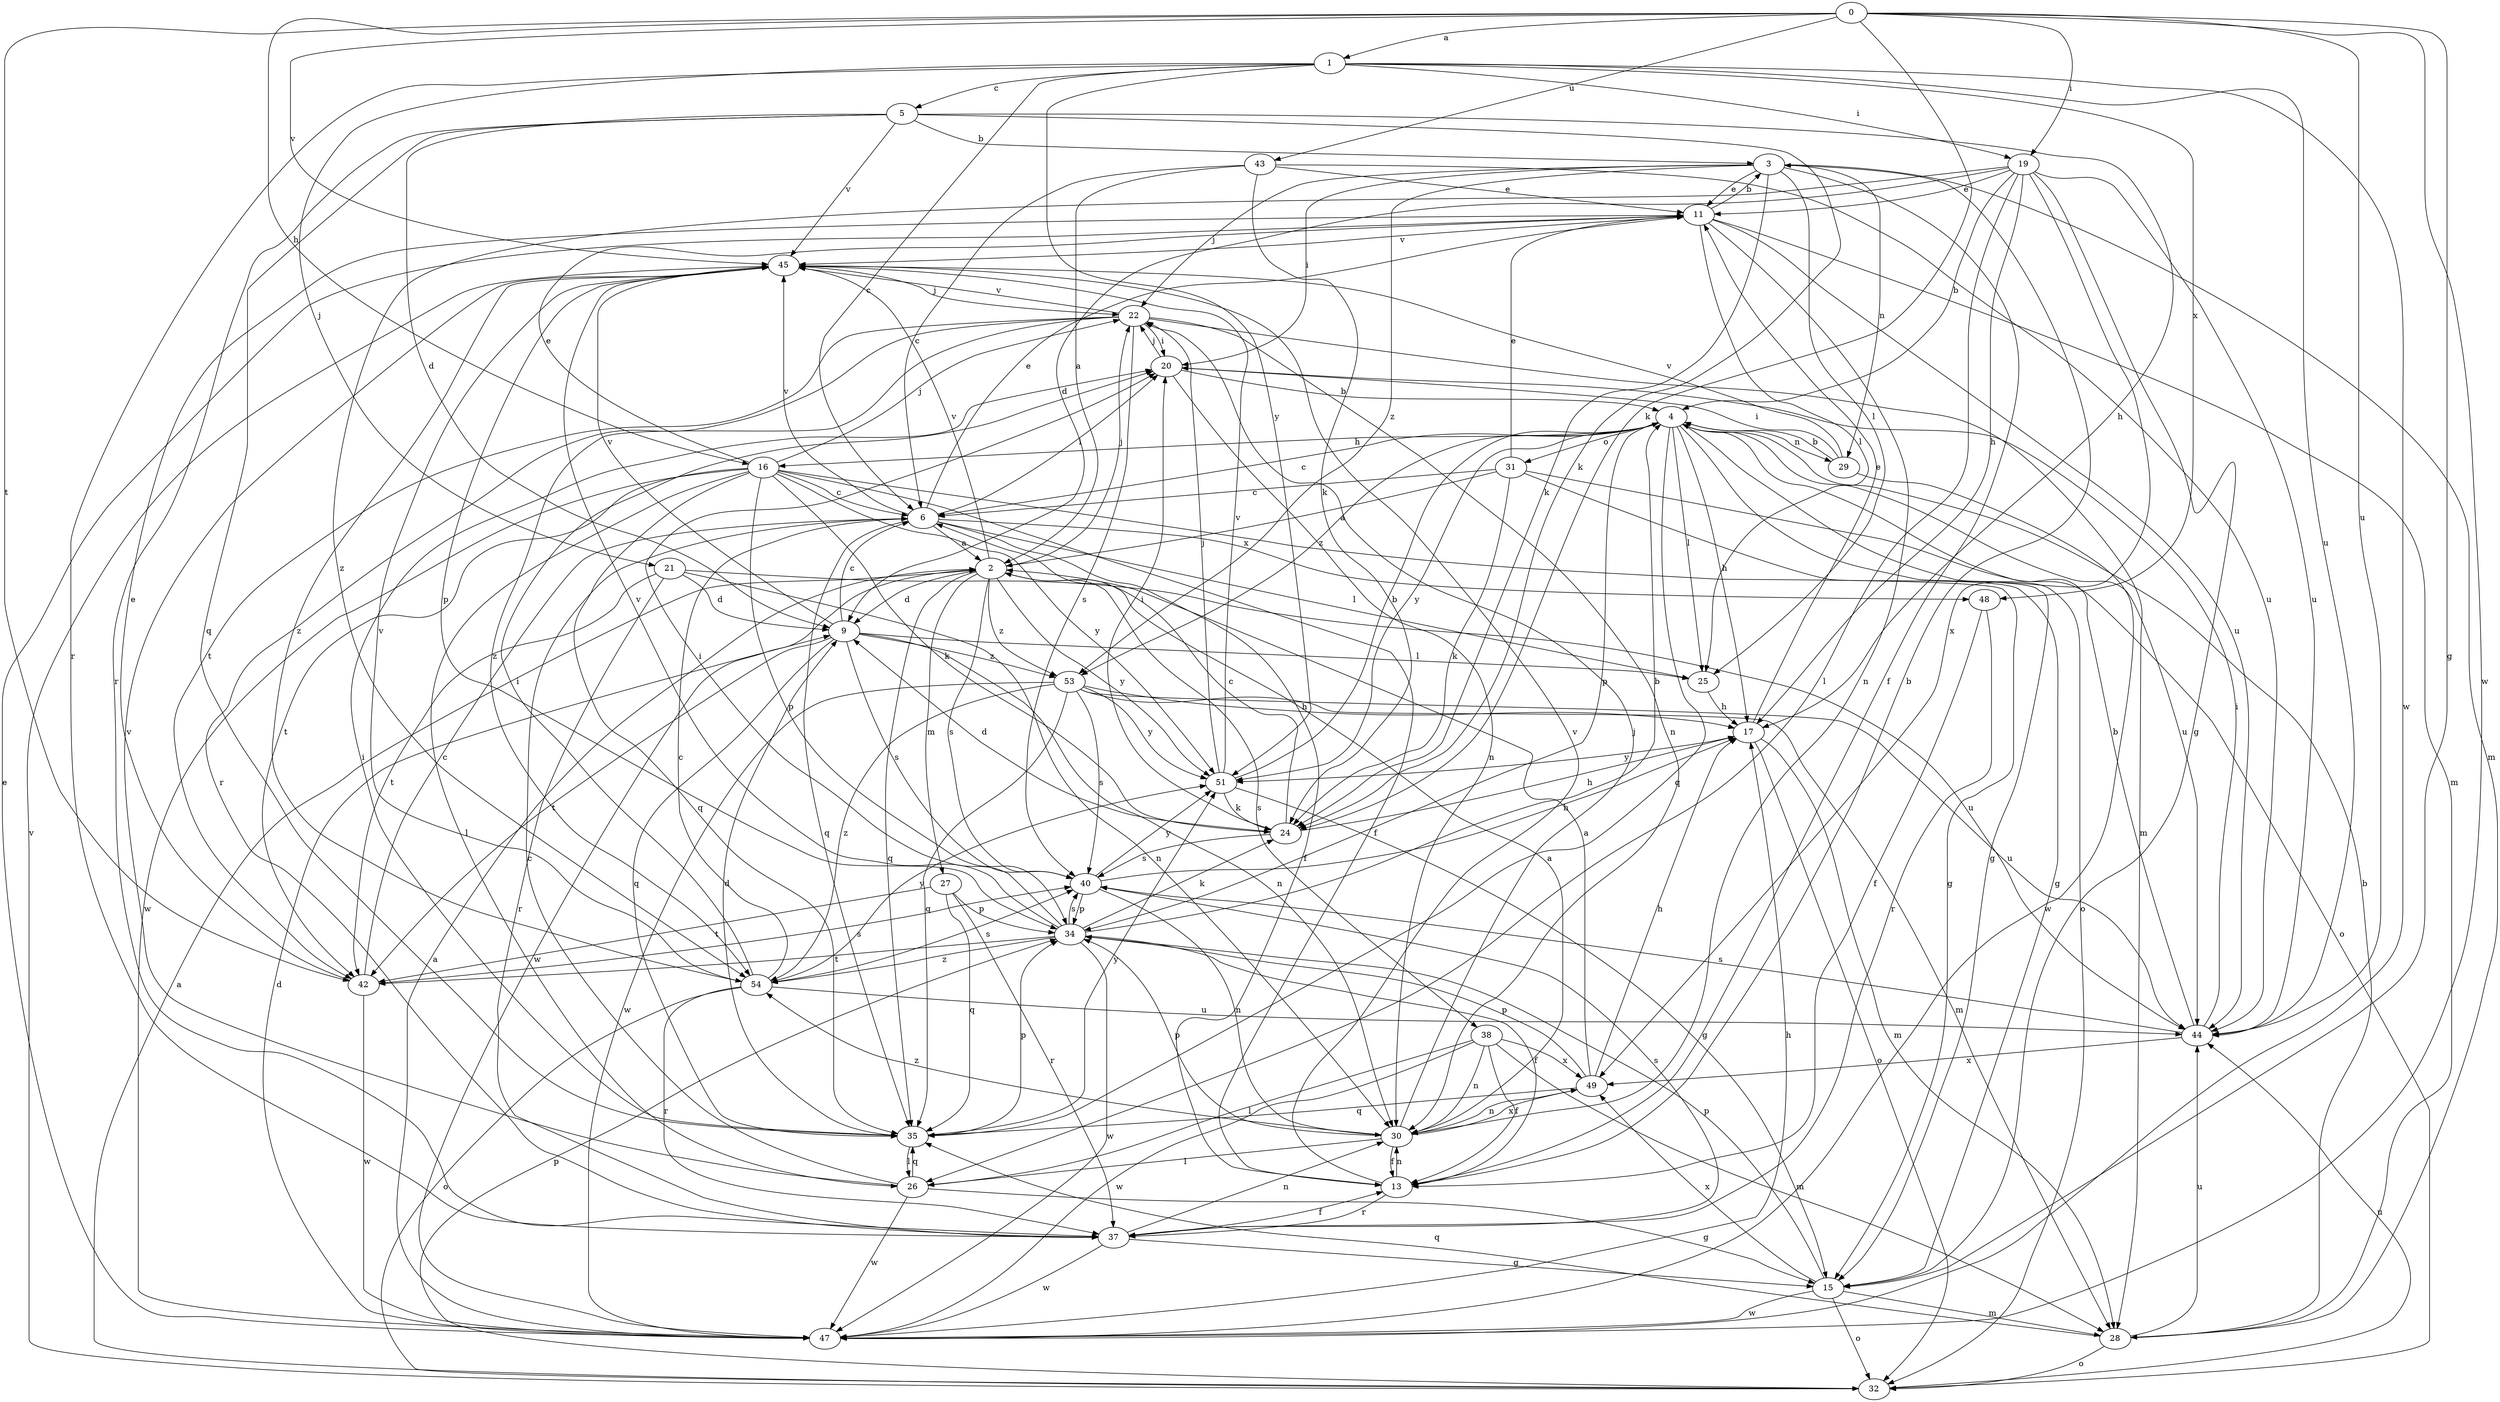 strict digraph  {
0;
1;
2;
3;
4;
5;
6;
9;
11;
13;
15;
16;
17;
19;
20;
21;
22;
24;
25;
26;
27;
28;
29;
30;
31;
32;
34;
35;
37;
38;
40;
42;
43;
44;
45;
47;
48;
49;
51;
53;
54;
0 -> 1  [label=a];
0 -> 15  [label=g];
0 -> 16  [label=h];
0 -> 19  [label=i];
0 -> 24  [label=k];
0 -> 42  [label=t];
0 -> 43  [label=u];
0 -> 44  [label=u];
0 -> 45  [label=v];
0 -> 47  [label=w];
1 -> 5  [label=c];
1 -> 6  [label=c];
1 -> 19  [label=i];
1 -> 21  [label=j];
1 -> 37  [label=r];
1 -> 44  [label=u];
1 -> 47  [label=w];
1 -> 48  [label=x];
1 -> 51  [label=y];
2 -> 9  [label=d];
2 -> 22  [label=j];
2 -> 27  [label=m];
2 -> 35  [label=q];
2 -> 38  [label=s];
2 -> 40  [label=s];
2 -> 45  [label=v];
2 -> 47  [label=w];
2 -> 51  [label=y];
2 -> 53  [label=z];
3 -> 11  [label=e];
3 -> 13  [label=f];
3 -> 20  [label=i];
3 -> 22  [label=j];
3 -> 24  [label=k];
3 -> 25  [label=l];
3 -> 28  [label=m];
3 -> 29  [label=n];
3 -> 53  [label=z];
4 -> 6  [label=c];
4 -> 15  [label=g];
4 -> 16  [label=h];
4 -> 17  [label=h];
4 -> 25  [label=l];
4 -> 29  [label=n];
4 -> 31  [label=o];
4 -> 32  [label=o];
4 -> 34  [label=p];
4 -> 35  [label=q];
4 -> 44  [label=u];
4 -> 51  [label=y];
4 -> 53  [label=z];
5 -> 3  [label=b];
5 -> 9  [label=d];
5 -> 17  [label=h];
5 -> 24  [label=k];
5 -> 35  [label=q];
5 -> 37  [label=r];
5 -> 45  [label=v];
6 -> 2  [label=a];
6 -> 11  [label=e];
6 -> 13  [label=f];
6 -> 20  [label=i];
6 -> 25  [label=l];
6 -> 35  [label=q];
6 -> 45  [label=v];
6 -> 48  [label=x];
9 -> 6  [label=c];
9 -> 25  [label=l];
9 -> 30  [label=n];
9 -> 35  [label=q];
9 -> 40  [label=s];
9 -> 42  [label=t];
9 -> 45  [label=v];
9 -> 53  [label=z];
11 -> 3  [label=b];
11 -> 25  [label=l];
11 -> 28  [label=m];
11 -> 30  [label=n];
11 -> 44  [label=u];
11 -> 45  [label=v];
13 -> 3  [label=b];
13 -> 30  [label=n];
13 -> 37  [label=r];
13 -> 45  [label=v];
15 -> 28  [label=m];
15 -> 32  [label=o];
15 -> 34  [label=p];
15 -> 47  [label=w];
15 -> 49  [label=x];
16 -> 6  [label=c];
16 -> 11  [label=e];
16 -> 13  [label=f];
16 -> 15  [label=g];
16 -> 22  [label=j];
16 -> 24  [label=k];
16 -> 26  [label=l];
16 -> 34  [label=p];
16 -> 35  [label=q];
16 -> 42  [label=t];
16 -> 47  [label=w];
16 -> 51  [label=y];
17 -> 11  [label=e];
17 -> 28  [label=m];
17 -> 32  [label=o];
17 -> 51  [label=y];
19 -> 4  [label=b];
19 -> 9  [label=d];
19 -> 11  [label=e];
19 -> 15  [label=g];
19 -> 17  [label=h];
19 -> 26  [label=l];
19 -> 44  [label=u];
19 -> 49  [label=x];
19 -> 54  [label=z];
20 -> 4  [label=b];
20 -> 22  [label=j];
20 -> 30  [label=n];
21 -> 9  [label=d];
21 -> 30  [label=n];
21 -> 37  [label=r];
21 -> 42  [label=t];
21 -> 44  [label=u];
22 -> 20  [label=i];
22 -> 28  [label=m];
22 -> 30  [label=n];
22 -> 37  [label=r];
22 -> 40  [label=s];
22 -> 42  [label=t];
22 -> 45  [label=v];
22 -> 54  [label=z];
24 -> 6  [label=c];
24 -> 9  [label=d];
24 -> 17  [label=h];
24 -> 20  [label=i];
24 -> 40  [label=s];
25 -> 17  [label=h];
26 -> 6  [label=c];
26 -> 15  [label=g];
26 -> 35  [label=q];
26 -> 45  [label=v];
26 -> 47  [label=w];
27 -> 34  [label=p];
27 -> 35  [label=q];
27 -> 37  [label=r];
27 -> 42  [label=t];
28 -> 4  [label=b];
28 -> 32  [label=o];
28 -> 35  [label=q];
28 -> 44  [label=u];
29 -> 4  [label=b];
29 -> 20  [label=i];
29 -> 45  [label=v];
29 -> 47  [label=w];
30 -> 2  [label=a];
30 -> 13  [label=f];
30 -> 22  [label=j];
30 -> 26  [label=l];
30 -> 34  [label=p];
30 -> 49  [label=x];
30 -> 54  [label=z];
31 -> 2  [label=a];
31 -> 6  [label=c];
31 -> 11  [label=e];
31 -> 15  [label=g];
31 -> 24  [label=k];
31 -> 32  [label=o];
32 -> 2  [label=a];
32 -> 34  [label=p];
32 -> 44  [label=u];
32 -> 45  [label=v];
34 -> 4  [label=b];
34 -> 13  [label=f];
34 -> 20  [label=i];
34 -> 24  [label=k];
34 -> 40  [label=s];
34 -> 42  [label=t];
34 -> 45  [label=v];
34 -> 47  [label=w];
34 -> 54  [label=z];
35 -> 9  [label=d];
35 -> 20  [label=i];
35 -> 26  [label=l];
35 -> 34  [label=p];
35 -> 51  [label=y];
37 -> 13  [label=f];
37 -> 15  [label=g];
37 -> 30  [label=n];
37 -> 40  [label=s];
37 -> 47  [label=w];
38 -> 13  [label=f];
38 -> 26  [label=l];
38 -> 28  [label=m];
38 -> 30  [label=n];
38 -> 47  [label=w];
38 -> 49  [label=x];
40 -> 17  [label=h];
40 -> 30  [label=n];
40 -> 34  [label=p];
40 -> 51  [label=y];
42 -> 6  [label=c];
42 -> 11  [label=e];
42 -> 40  [label=s];
42 -> 47  [label=w];
43 -> 2  [label=a];
43 -> 6  [label=c];
43 -> 11  [label=e];
43 -> 24  [label=k];
43 -> 44  [label=u];
44 -> 4  [label=b];
44 -> 20  [label=i];
44 -> 40  [label=s];
44 -> 49  [label=x];
45 -> 22  [label=j];
45 -> 34  [label=p];
45 -> 54  [label=z];
47 -> 2  [label=a];
47 -> 9  [label=d];
47 -> 11  [label=e];
47 -> 17  [label=h];
48 -> 13  [label=f];
48 -> 37  [label=r];
49 -> 2  [label=a];
49 -> 17  [label=h];
49 -> 30  [label=n];
49 -> 34  [label=p];
49 -> 35  [label=q];
51 -> 4  [label=b];
51 -> 15  [label=g];
51 -> 22  [label=j];
51 -> 24  [label=k];
51 -> 45  [label=v];
53 -> 17  [label=h];
53 -> 28  [label=m];
53 -> 35  [label=q];
53 -> 40  [label=s];
53 -> 44  [label=u];
53 -> 47  [label=w];
53 -> 51  [label=y];
53 -> 54  [label=z];
54 -> 6  [label=c];
54 -> 20  [label=i];
54 -> 32  [label=o];
54 -> 37  [label=r];
54 -> 40  [label=s];
54 -> 44  [label=u];
54 -> 45  [label=v];
54 -> 51  [label=y];
}
